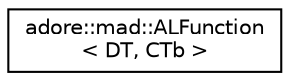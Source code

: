 digraph "Graphical Class Hierarchy"
{
 // LATEX_PDF_SIZE
  edge [fontname="Helvetica",fontsize="10",labelfontname="Helvetica",labelfontsize="10"];
  node [fontname="Helvetica",fontsize="10",shape=record];
  rankdir="LR";
  Node0 [label="adore::mad::ALFunction\l\< DT, CTb \>",height=0.2,width=0.4,color="black", fillcolor="white", style="filled",URL="$classadore_1_1mad_1_1ALFunction.html",tooltip=" "];
}
